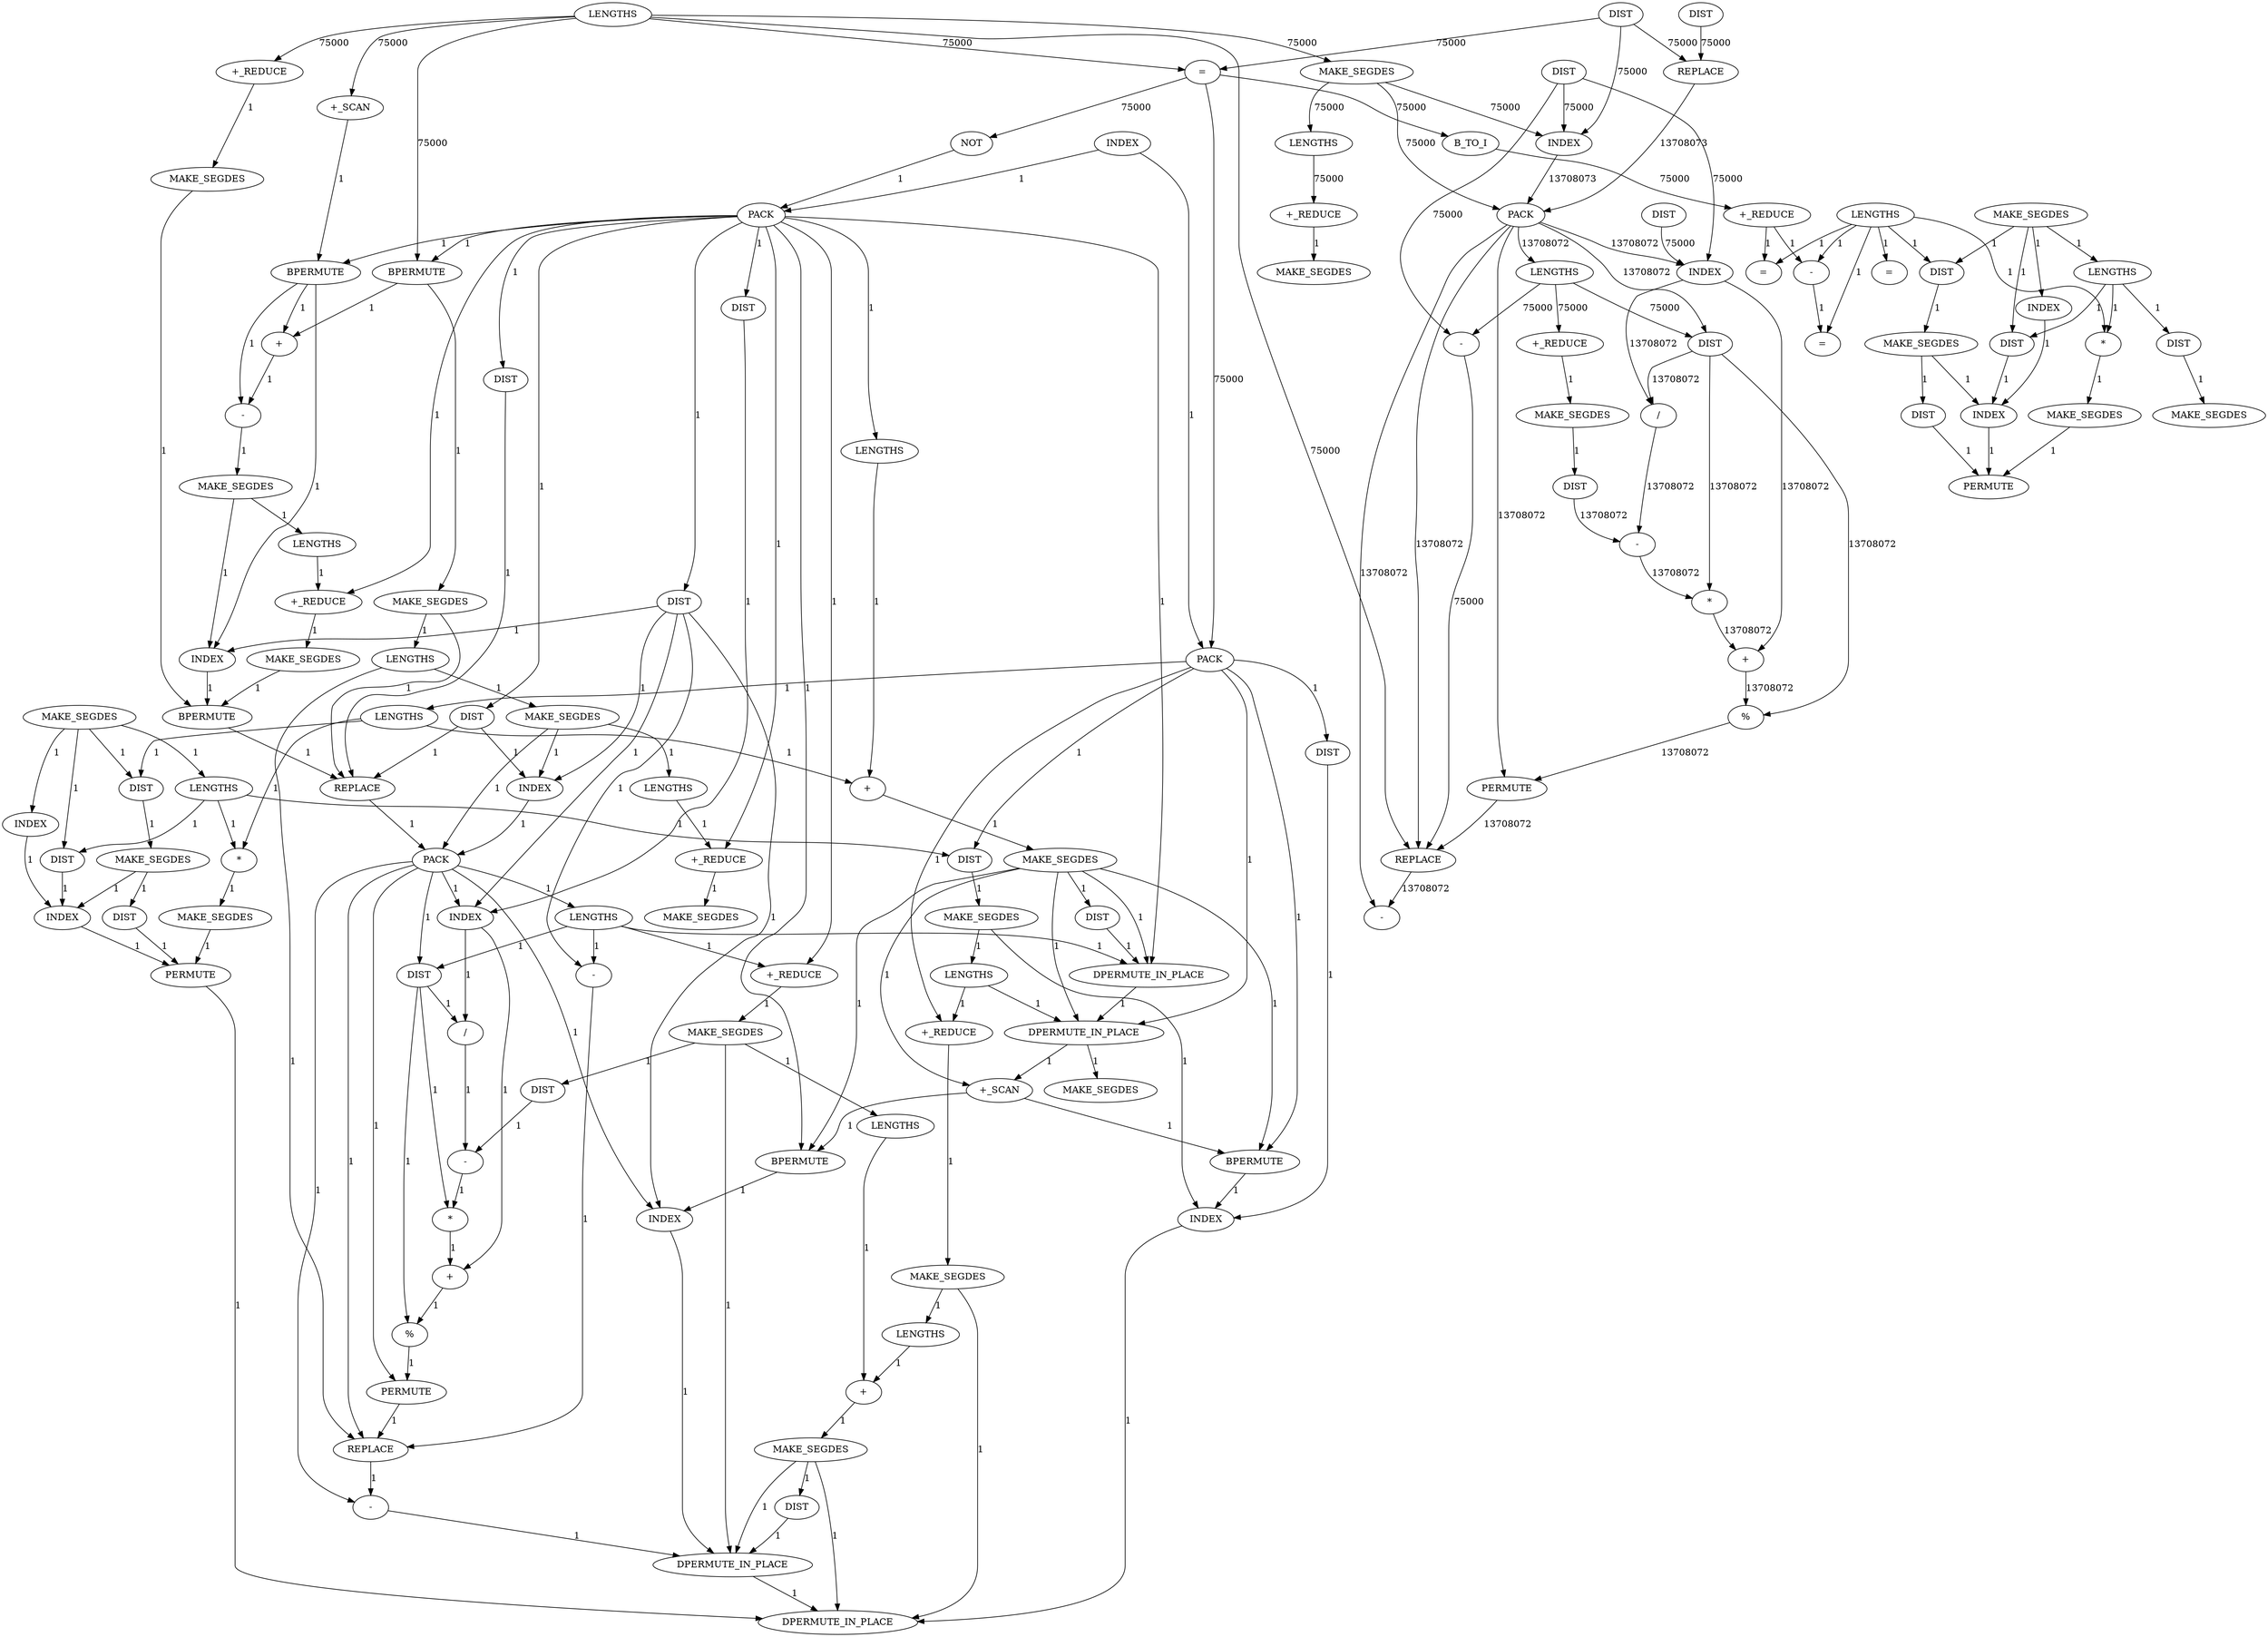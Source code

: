 digraph {
	cg_B_INST_13231 [label=LENGTHS cost=0]
	cg_B_INST_12585 [label="-" cost=70766562]
	cg_B_INST_12800 [label=MAKE_SEGDES cost=0]
	cg_B_INST_12449 [label=REPLACE cost=953052]
	cg_B_INST_12974 [label="-" cost=0]
	cg_B_INST_12582 [label="/" cost=106818493]
	cg_B_INST_12428 [label=MAKE_SEGDES cost=0]
	cg_B_INST_13234 [label=LENGTHS cost=0]
	cg_B_INST_13118 [label=BPERMUTE cost=0]
	cg_B_INST_12910 [label=DIST cost=0]
	cg_B_INST_13194 [label=INDEX cost=0]
	cg_B_INST_1588 [label="=" cost=129]
	cg_B_INST_12664 [label=MAKE_SEGDES cost=0]
	cg_B_INST_13246 [label=DIST cost=0]
	cg_B_INST_13135 [label=DIST cost=0]
	cg_B_INST_12508 [label=PACK cost=64871606]
	cg_B_INST_12768 [label="-" cost=0]
	cg_B_INST_13013 [label="-" cost=0]
	cg_B_INST_12810 [label=BPERMUTE cost=0]
	cg_B_INST_12691 [label="*" cost=0]
	cg_B_INST_12829 [label=DIST cost=0]
	cg_B_INST_13235 [label="+" cost=0]
	cg_B_INST_1565 [label=LENGTHS cost=215]
	cg_B_INST_12478 [label=INDEX cost=340001]
	cg_B_INST_1638 [label=INDEX cost=0]
	cg_B_INST_12984 [label="%" cost=0]
	cg_B_INST_1649 [label=NOT cost=0]
	cg_B_INST_16436 [label=DPERMUTE_IN_PLACE cost=0]
	cg_B_INST_12591 [label="+" cost=42912194]
	cg_B_INST_12692 [label=MAKE_SEGDES cost=0]
	cg_B_INST_13072 [label="+" cost=0]
	cg_B_INST_12356 [label=LENGTHS cost=130161]
	cg_B_INST_12852 [label=MAKE_SEGDES cost=0]
	cg_B_INST_12847 [label=LENGTHS cost=0]
	cg_B_INST_12634 [label=REPLACE cost=26828947]
	cg_B_INST_12423 [label=PERMUTE cost=0]
	cg_B_INST_12400 [label=INDEX cost=0]
	cg_B_INST_12656 [label=DIST cost=0]
	cg_B_INST_1651 [label=PACK cost=0]
	cg_B_INST_12727 [label="+_SCAN" cost=0]
	cg_B_INST_12375 [label=DIST cost=0]
	cg_B_INST_12884 [label=LENGTHS cost=0]
	cg_B_INST_12361 [label=B_TO_I cost=74906]
	cg_B_INST_12407 [label=INDEX cost=0]
	cg_B_INST_13108 [label="+_SCAN" cost=0]
	cg_B_INST_13077 [label=MAKE_SEGDES cost=0]
	cg_B_INST_13083 [label=DIST cost=0]
	cg_B_INST_12791 [label=MAKE_SEGDES cost=0]
	cg_B_INST_12646 [label=LENGTHS cost=0]
	cg_B_INST_1563 [label="=" cost=26402]
	cg_B_INST_12546 [label=INDEX cost=302247]
	cg_B_INST_12606 [label=PERMUTE cost=44295848]
	cg_B_INST_13047 [label=LENGTHS cost=0]
	cg_B_INST_1595 [label=MAKE_SEGDES cost=0]
	cg_B_INST_13071 [label=LENGTHS cost=0]
	cg_B_INST_12824 [label=DIST cost=0]
	cg_B_INST_12410 [label="*" cost=0]
	cg_B_INST_12688 [label=INDEX cost=0]
	cg_B_INST_13146 [label=INDEX cost=0]
	cg_B_INST_12411 [label=MAKE_SEGDES cost=0]
	cg_B_INST_13153 [label="+_REDUCE" cost=0]
	cg_B_INST_12789 [label="+_REDUCE" cost=0]
	cg_B_INST_12838 [label=REPLACE cost=0]
	cg_B_INST_12563 [label=MAKE_SEGDES cost=172]
	cg_B_INST_12971 [label="/" cost=0]
	cg_B_INST_12383 [label=MAKE_SEGDES cost=0]
	cg_B_INST_12995 [label=PERMUTE cost=0]
	cg_B_INST_12363 [label="+_REDUCE" cost=10320]
	cg_B_INST_12963 [label=DIST cost=0]
	cg_B_INST_12977 [label="*" cost=0]
	cg_B_INST_12952 [label=MAKE_SEGDES cost=0]
	cg_B_INST_13155 [label=MAKE_SEGDES cost=0]
	cg_B_INST_12782 [label=INDEX cost=0]
	cg_B_INST_12588 [label="*" cost=43138374]
	cg_B_INST_12403 [label=DIST cost=0]
	cg_B_INST_12886 [label="+_REDUCE" cost=0]
	cg_B_INST_12435 [label=DIST cost=387]
	cg_B_INST_12704 [label=PERMUTE cost=0]
	cg_B_INST_12595 [label="%" cost=65914012]
	cg_B_INST_16437 [label=DPERMUTE_IN_PLACE cost=0]
	cg_B_INST_1658 [label=MAKE_SEGDES cost=0]
	cg_B_INST_1643 [label=PACK cost=0]
	cg_B_INST_13275 [label=MAKE_SEGDES cost=0]
	cg_B_INST_12562 [label="+_REDUCE" cost=20941]
	cg_B_INST_13166 [label=BPERMUTE cost=0]
	cg_B_INST_12778 [label=DIST cost=0]
	cg_B_INST_12681 [label=INDEX cost=0]
	cg_B_INST_12463 [label=MAKE_SEGDES cost=45795]
	cg_B_INST_13023 [label=REPLACE cost=0]
	cg_B_INST_1601 [label="=" cost=86]
	cg_B_INST_1571 [label="-" cost=430]
	cg_B_INST_12887 [label=MAKE_SEGDES cost=0]
	cg_B_INST_12709 [label=MAKE_SEGDES cost=0]
	cg_B_INST_12771 [label=MAKE_SEGDES cost=0]
	cg_B_INST_12427 [label=DIST cost=0]
	cg_B_INST_1700 [label="-" cost=0]
	cg_B_INST_12529 [label=LENGTHS cost=91848]
	cg_B_INST_12392 [label=DIST cost=0]
	cg_B_INST_12737 [label=BPERMUTE cost=0]
	cg_B_INST_12624 [label="-" cost=190490]
	cg_B_INST_12867 [label=INDEX cost=0]
	cg_B_INST_16434 [label=DPERMUTE_IN_PLACE cost=0]
	cg_B_INST_12787 [label=LENGTHS cost=0]
	cg_B_INST_1574 [label="=" cost=989]
	cg_B_INST_12498 [label=MAKE_SEGDES cost=129]
	cg_B_INST_12497 [label="+_REDUCE" cost=12642]
	cg_B_INST_16435 [label=DPERMUTE_IN_PLACE cost=0]
	cg_B_INST_12650 [label=LENGTHS cost=0]
	cg_B_INST_12747 [label=BPERMUTE cost=0]
	cg_B_INST_12817 [label=MAKE_SEGDES cost=0]
	cg_B_INST_12951 [label="+_REDUCE" cost=0]
	cg_B_INST_12474 [label=DIST cost=43]
	cg_B_INST_12918 [label=LENGTHS cost=0]
	cg_B_INST_12708 [label=DIST cost=0]
	cg_B_INST_12673 [label=DIST cost=0]
	cg_B_INST_13240 [label=MAKE_SEGDES cost=0]
	cg_B_INST_12495 [label=LENGTHS cost=29928]
	cg_B_INST_12521 [label=DIST cost=43]
	cg_B_INST_12980 [label="+" cost=0]
	cg_B_INST_12369 [label=LENGTHS cost=0]
	cg_B_INST_12897 [label=PACK cost=0]
	cg_B_INST_12947 [label=DIST cost=0]
	cg_B_INST_12684 [label=DIST cost=0]
	cg_B_INST_12574 [label=DIST cost=86]
	cg_B_INST_12762 [label="+" cost=0]
	cg_B_INST_12558 [label=DIST cost=105651]
	cg_B_INST_1633 [label="-" cost=42254896]
	cg_B_INST_12798 [label="+_REDUCE" cost=0]
	cg_B_INST_12935 [label=INDEX cost=0]
	cg_B_INST_12359 [label=DIST cost=3655]
	cg_B_INST_13231 -> cg_B_INST_13235 [label=1 cost=1]
	cg_B_INST_12585 -> cg_B_INST_12588 [label=13708072 cost=13708072]
	cg_B_INST_12800 -> cg_B_INST_12810 [label=1 cost=1]
	cg_B_INST_12449 -> cg_B_INST_12508 [label=13708073 cost=13708073]
	cg_B_INST_12974 -> cg_B_INST_12977 [label=1 cost=1]
	cg_B_INST_12582 -> cg_B_INST_12585 [label=13708072 cost=13708072]
	cg_B_INST_13234 -> cg_B_INST_13235 [label=1 cost=1]
	cg_B_INST_13118 -> cg_B_INST_13146 [label=1 cost=1]
	cg_B_INST_12910 -> cg_B_INST_12935 [label=1 cost=1]
	cg_B_INST_13194 -> cg_B_INST_16436 [label=1 cost=1]
	cg_B_INST_12664 -> cg_B_INST_12673 [label=1 cost=1]
	cg_B_INST_12664 -> cg_B_INST_12688 [label=1 cost=1]
	cg_B_INST_13246 -> cg_B_INST_16436 [label=1 cost=1]
	cg_B_INST_13135 -> cg_B_INST_13146 [label=1 cost=1]
	cg_B_INST_12508 -> cg_B_INST_12529 [label=13708072 cost=13708072]
	cg_B_INST_12508 -> cg_B_INST_12546 [label=13708072 cost=13708072]
	cg_B_INST_12508 -> cg_B_INST_12558 [label=13708072 cost=13708072]
	cg_B_INST_12508 -> cg_B_INST_12606 [label=13708072 cost=13708072]
	cg_B_INST_12508 -> cg_B_INST_12634 [label=13708072 cost=13708072]
	cg_B_INST_12508 -> cg_B_INST_1633 [label=13708072 cost=13708072]
	cg_B_INST_12768 -> cg_B_INST_12771 [label=1 cost=1]
	cg_B_INST_13013 -> cg_B_INST_13023 [label=1 cost=1]
	cg_B_INST_12810 -> cg_B_INST_12838 [label=1 cost=1]
	cg_B_INST_12691 -> cg_B_INST_12692 [label=1 cost=1]
	cg_B_INST_12829 -> cg_B_INST_12838 [label=1 cost=1]
	cg_B_INST_12829 -> cg_B_INST_12867 [label=1 cost=1]
	cg_B_INST_13235 -> cg_B_INST_13240 [label=1 cost=1]
	cg_B_INST_1565 -> cg_B_INST_1571 [label=1 cost=1]
	cg_B_INST_1565 -> cg_B_INST_1574 [label=1 cost=1]
	cg_B_INST_1565 -> cg_B_INST_1588 [label=1 cost=1]
	cg_B_INST_1565 -> cg_B_INST_12375 [label=1 cost=1]
	cg_B_INST_1565 -> cg_B_INST_12410 [label=1 cost=1]
	cg_B_INST_1565 -> cg_B_INST_1601 [label=1 cost=1]
	cg_B_INST_12478 -> cg_B_INST_12508 [label=13708073 cost=13708073]
	cg_B_INST_1638 -> cg_B_INST_1643 [label=1 cost=1]
	cg_B_INST_1638 -> cg_B_INST_1651 [label=1 cost=1]
	cg_B_INST_12984 -> cg_B_INST_12995 [label=1 cost=1]
	cg_B_INST_1649 -> cg_B_INST_1651 [label=1 cost=1]
	cg_B_INST_16436 -> cg_B_INST_16437 [label=1 cost=1]
	cg_B_INST_12591 -> cg_B_INST_12595 [label=13708072 cost=13708072]
	cg_B_INST_12692 -> cg_B_INST_12704 [label=1 cost=1]
	cg_B_INST_13072 -> cg_B_INST_13077 [label=1 cost=1]
	cg_B_INST_12356 -> cg_B_INST_1563 [label=75000 cost=75000]
	cg_B_INST_12356 -> cg_B_INST_12463 [label=75000 cost=75000]
	cg_B_INST_12356 -> cg_B_INST_12634 [label=75000 cost=75000]
	cg_B_INST_12356 -> cg_B_INST_12727 [label=75000 cost=75000]
	cg_B_INST_12356 -> cg_B_INST_12737 [label=75000 cost=75000]
	cg_B_INST_12356 -> cg_B_INST_12798 [label=75000 cost=75000]
	cg_B_INST_12852 -> cg_B_INST_12867 [label=1 cost=1]
	cg_B_INST_12852 -> cg_B_INST_12884 [label=1 cost=1]
	cg_B_INST_12852 -> cg_B_INST_12897 [label=1 cost=1]
	cg_B_INST_12847 -> cg_B_INST_12852 [label=1 cost=1]
	cg_B_INST_12847 -> cg_B_INST_13023 [label=1 cost=1]
	cg_B_INST_12634 -> cg_B_INST_1633 [label=13708072 cost=13708072]
	cg_B_INST_12400 -> cg_B_INST_12407 [label=1 cost=1]
	cg_B_INST_12656 -> cg_B_INST_12664 [label=1 cost=1]
	cg_B_INST_1651 -> cg_B_INST_12737 [label=1 cost=1]
	cg_B_INST_1651 -> cg_B_INST_12747 [label=1 cost=1]
	cg_B_INST_1651 -> cg_B_INST_12778 [label=1 cost=1]
	cg_B_INST_1651 -> cg_B_INST_12789 [label=1 cost=1]
	cg_B_INST_1651 -> cg_B_INST_12824 [label=1 cost=1]
	cg_B_INST_1651 -> cg_B_INST_12829 [label=1 cost=1]
	cg_B_INST_1651 -> cg_B_INST_12886 [label=1 cost=1]
	cg_B_INST_1651 -> cg_B_INST_12910 [label=1 cost=1]
	cg_B_INST_1651 -> cg_B_INST_12951 [label=1 cost=1]
	cg_B_INST_1651 -> cg_B_INST_13071 [label=1 cost=1]
	cg_B_INST_1651 -> cg_B_INST_16434 [label=1 cost=1]
	cg_B_INST_1651 -> cg_B_INST_13166 [label=1 cost=1]
	cg_B_INST_12727 -> cg_B_INST_12747 [label=1 cost=1]
	cg_B_INST_12375 -> cg_B_INST_12383 [label=1 cost=1]
	cg_B_INST_12884 -> cg_B_INST_12886 [label=1 cost=1]
	cg_B_INST_12361 -> cg_B_INST_12363 [label=75000 cost=75000]
	cg_B_INST_12407 -> cg_B_INST_12423 [label=1 cost=1]
	cg_B_INST_13108 -> cg_B_INST_13118 [label=1 cost=1]
	cg_B_INST_13108 -> cg_B_INST_13166 [label=1 cost=1]
	cg_B_INST_13077 -> cg_B_INST_13083 [label=1 cost=1]
	cg_B_INST_13077 -> cg_B_INST_16434 [label=1 cost=1]
	cg_B_INST_13077 -> cg_B_INST_16435 [label=1 cost=1]
	cg_B_INST_13077 -> cg_B_INST_13108 [label=1 cost=1]
	cg_B_INST_13077 -> cg_B_INST_13118 [label=1 cost=1]
	cg_B_INST_13077 -> cg_B_INST_13166 [label=1 cost=1]
	cg_B_INST_13083 -> cg_B_INST_16434 [label=1 cost=1]
	cg_B_INST_12791 -> cg_B_INST_12810 [label=1 cost=1]
	cg_B_INST_12646 -> cg_B_INST_12656 [label=1 cost=1]
	cg_B_INST_12646 -> cg_B_INST_12691 [label=1 cost=1]
	cg_B_INST_12646 -> cg_B_INST_13072 [label=1 cost=1]
	cg_B_INST_1563 -> cg_B_INST_12361 [label=75000 cost=75000]
	cg_B_INST_1563 -> cg_B_INST_1643 [label=75000 cost=75000]
	cg_B_INST_1563 -> cg_B_INST_1649 [label=75000 cost=75000]
	cg_B_INST_12546 -> cg_B_INST_12582 [label=13708072 cost=13708072]
	cg_B_INST_12546 -> cg_B_INST_12591 [label=13708072 cost=13708072]
	cg_B_INST_12606 -> cg_B_INST_12634 [label=13708072 cost=13708072]
	cg_B_INST_13047 -> cg_B_INST_16435 [label=1 cost=1]
	cg_B_INST_13047 -> cg_B_INST_13153 [label=1 cost=1]
	cg_B_INST_1595 -> cg_B_INST_12369 [label=1 cost=1]
	cg_B_INST_1595 -> cg_B_INST_12375 [label=1 cost=1]
	cg_B_INST_1595 -> cg_B_INST_12400 [label=1 cost=1]
	cg_B_INST_1595 -> cg_B_INST_12403 [label=1 cost=1]
	cg_B_INST_13071 -> cg_B_INST_13072 [label=1 cost=1]
	cg_B_INST_12824 -> cg_B_INST_12838 [label=1 cost=1]
	cg_B_INST_12410 -> cg_B_INST_12411 [label=1 cost=1]
	cg_B_INST_12688 -> cg_B_INST_12704 [label=1 cost=1]
	cg_B_INST_13146 -> cg_B_INST_16437 [label=1 cost=1]
	cg_B_INST_12411 -> cg_B_INST_12423 [label=1 cost=1]
	cg_B_INST_13153 -> cg_B_INST_13155 [label=1 cost=1]
	cg_B_INST_12789 -> cg_B_INST_12791 [label=1 cost=1]
	cg_B_INST_12838 -> cg_B_INST_12897 [label=1 cost=1]
	cg_B_INST_12563 -> cg_B_INST_12574 [label=1 cost=1]
	cg_B_INST_12971 -> cg_B_INST_12974 [label=1 cost=1]
	cg_B_INST_12383 -> cg_B_INST_12392 [label=1 cost=1]
	cg_B_INST_12383 -> cg_B_INST_12407 [label=1 cost=1]
	cg_B_INST_12995 -> cg_B_INST_13023 [label=1 cost=1]
	cg_B_INST_12363 -> cg_B_INST_1571 [label=1 cost=1]
	cg_B_INST_12363 -> cg_B_INST_1588 [label=1 cost=1]
	cg_B_INST_12963 -> cg_B_INST_12974 [label=1 cost=1]
	cg_B_INST_12977 -> cg_B_INST_12980 [label=1 cost=1]
	cg_B_INST_12952 -> cg_B_INST_12963 [label=1 cost=1]
	cg_B_INST_12952 -> cg_B_INST_13234 [label=1 cost=1]
	cg_B_INST_12952 -> cg_B_INST_16436 [label=1 cost=1]
	cg_B_INST_13155 -> cg_B_INST_13231 [label=1 cost=1]
	cg_B_INST_13155 -> cg_B_INST_16437 [label=1 cost=1]
	cg_B_INST_12782 -> cg_B_INST_12810 [label=1 cost=1]
	cg_B_INST_12588 -> cg_B_INST_12591 [label=13708072 cost=13708072]
	cg_B_INST_12403 -> cg_B_INST_12407 [label=1 cost=1]
	cg_B_INST_12886 -> cg_B_INST_12887 [label=1 cost=1]
	cg_B_INST_12435 -> cg_B_INST_12449 [label=75000 cost=75000]
	cg_B_INST_12704 -> cg_B_INST_16437 [label=1 cost=1]
	cg_B_INST_12595 -> cg_B_INST_12606 [label=13708072 cost=13708072]
	cg_B_INST_1658 -> cg_B_INST_12650 [label=1 cost=1]
	cg_B_INST_1658 -> cg_B_INST_12656 [label=1 cost=1]
	cg_B_INST_1658 -> cg_B_INST_12681 [label=1 cost=1]
	cg_B_INST_1658 -> cg_B_INST_12684 [label=1 cost=1]
	cg_B_INST_1643 -> cg_B_INST_12646 [label=1 cost=1]
	cg_B_INST_1643 -> cg_B_INST_12708 [label=1 cost=1]
	cg_B_INST_1643 -> cg_B_INST_16435 [label=1 cost=1]
	cg_B_INST_1643 -> cg_B_INST_13118 [label=1 cost=1]
	cg_B_INST_1643 -> cg_B_INST_13135 [label=1 cost=1]
	cg_B_INST_1643 -> cg_B_INST_13153 [label=1 cost=1]
	cg_B_INST_12562 -> cg_B_INST_12563 [label=1 cost=1]
	cg_B_INST_13166 -> cg_B_INST_13194 [label=1 cost=1]
	cg_B_INST_12778 -> cg_B_INST_12782 [label=1 cost=1]
	cg_B_INST_12778 -> cg_B_INST_12867 [label=1 cost=1]
	cg_B_INST_12778 -> cg_B_INST_12935 [label=1 cost=1]
	cg_B_INST_12778 -> cg_B_INST_13013 [label=1 cost=1]
	cg_B_INST_12778 -> cg_B_INST_13194 [label=1 cost=1]
	cg_B_INST_12681 -> cg_B_INST_12688 [label=1 cost=1]
	cg_B_INST_12463 -> cg_B_INST_12478 [label=75000 cost=75000]
	cg_B_INST_12463 -> cg_B_INST_12495 [label=75000 cost=75000]
	cg_B_INST_12463 -> cg_B_INST_12508 [label=75000 cost=75000]
	cg_B_INST_13023 -> cg_B_INST_1700 [label=1 cost=1]
	cg_B_INST_1571 -> cg_B_INST_1601 [label=1 cost=1]
	cg_B_INST_12709 -> cg_B_INST_13047 [label=1 cost=1]
	cg_B_INST_12709 -> cg_B_INST_13146 [label=1 cost=1]
	cg_B_INST_12771 -> cg_B_INST_12782 [label=1 cost=1]
	cg_B_INST_12771 -> cg_B_INST_12787 [label=1 cost=1]
	cg_B_INST_12427 -> cg_B_INST_12428 [label=1 cost=1]
	cg_B_INST_1700 -> cg_B_INST_16436 [label=1 cost=1]
	cg_B_INST_12529 -> cg_B_INST_12558 [label=75000 cost=75000]
	cg_B_INST_12529 -> cg_B_INST_12562 [label=75000 cost=75000]
	cg_B_INST_12529 -> cg_B_INST_12624 [label=75000 cost=75000]
	cg_B_INST_12392 -> cg_B_INST_12423 [label=1 cost=1]
	cg_B_INST_12737 -> cg_B_INST_12762 [label=1 cost=1]
	cg_B_INST_12737 -> cg_B_INST_12817 [label=1 cost=1]
	cg_B_INST_12624 -> cg_B_INST_12634 [label=75000 cost=75000]
	cg_B_INST_12867 -> cg_B_INST_12897 [label=1 cost=1]
	cg_B_INST_16434 -> cg_B_INST_16435 [label=1 cost=1]
	cg_B_INST_12787 -> cg_B_INST_12789 [label=1 cost=1]
	cg_B_INST_12497 -> cg_B_INST_12498 [label=1 cost=1]
	cg_B_INST_16435 -> cg_B_INST_13108 [label=1 cost=1]
	cg_B_INST_16435 -> cg_B_INST_13275 [label=1 cost=1]
	cg_B_INST_12650 -> cg_B_INST_12684 [label=1 cost=1]
	cg_B_INST_12650 -> cg_B_INST_12691 [label=1 cost=1]
	cg_B_INST_12650 -> cg_B_INST_12708 [label=1 cost=1]
	cg_B_INST_12747 -> cg_B_INST_12762 [label=1 cost=1]
	cg_B_INST_12747 -> cg_B_INST_12768 [label=1 cost=1]
	cg_B_INST_12747 -> cg_B_INST_12782 [label=1 cost=1]
	cg_B_INST_12817 -> cg_B_INST_12838 [label=1 cost=1]
	cg_B_INST_12817 -> cg_B_INST_12847 [label=1 cost=1]
	cg_B_INST_12951 -> cg_B_INST_12952 [label=1 cost=1]
	cg_B_INST_12474 -> cg_B_INST_12478 [label=75000 cost=75000]
	cg_B_INST_12474 -> cg_B_INST_12546 [label=75000 cost=75000]
	cg_B_INST_12474 -> cg_B_INST_12624 [label=75000 cost=75000]
	cg_B_INST_12918 -> cg_B_INST_12947 [label=1 cost=1]
	cg_B_INST_12918 -> cg_B_INST_12951 [label=1 cost=1]
	cg_B_INST_12918 -> cg_B_INST_13013 [label=1 cost=1]
	cg_B_INST_12918 -> cg_B_INST_16434 [label=1 cost=1]
	cg_B_INST_12708 -> cg_B_INST_12709 [label=1 cost=1]
	cg_B_INST_12673 -> cg_B_INST_12704 [label=1 cost=1]
	cg_B_INST_13240 -> cg_B_INST_13246 [label=1 cost=1]
	cg_B_INST_13240 -> cg_B_INST_16436 [label=1 cost=1]
	cg_B_INST_13240 -> cg_B_INST_16437 [label=1 cost=1]
	cg_B_INST_12495 -> cg_B_INST_12497 [label=75000 cost=75000]
	cg_B_INST_12521 -> cg_B_INST_12546 [label=75000 cost=75000]
	cg_B_INST_12980 -> cg_B_INST_12984 [label=1 cost=1]
	cg_B_INST_12369 -> cg_B_INST_12403 [label=1 cost=1]
	cg_B_INST_12369 -> cg_B_INST_12410 [label=1 cost=1]
	cg_B_INST_12369 -> cg_B_INST_12427 [label=1 cost=1]
	cg_B_INST_12897 -> cg_B_INST_12918 [label=1 cost=1]
	cg_B_INST_12897 -> cg_B_INST_12935 [label=1 cost=1]
	cg_B_INST_12897 -> cg_B_INST_12947 [label=1 cost=1]
	cg_B_INST_12897 -> cg_B_INST_12995 [label=1 cost=1]
	cg_B_INST_12897 -> cg_B_INST_13023 [label=1 cost=1]
	cg_B_INST_12897 -> cg_B_INST_1700 [label=1 cost=1]
	cg_B_INST_12897 -> cg_B_INST_13194 [label=1 cost=1]
	cg_B_INST_12947 -> cg_B_INST_12971 [label=1 cost=1]
	cg_B_INST_12947 -> cg_B_INST_12977 [label=1 cost=1]
	cg_B_INST_12947 -> cg_B_INST_12984 [label=1 cost=1]
	cg_B_INST_12684 -> cg_B_INST_12688 [label=1 cost=1]
	cg_B_INST_12574 -> cg_B_INST_12585 [label=13708072 cost=13708072]
	cg_B_INST_12762 -> cg_B_INST_12768 [label=1 cost=1]
	cg_B_INST_12558 -> cg_B_INST_12582 [label=13708072 cost=13708072]
	cg_B_INST_12558 -> cg_B_INST_12588 [label=13708072 cost=13708072]
	cg_B_INST_12558 -> cg_B_INST_12595 [label=13708072 cost=13708072]
	cg_B_INST_12798 -> cg_B_INST_12800 [label=1 cost=1]
	cg_B_INST_12935 -> cg_B_INST_12971 [label=1 cost=1]
	cg_B_INST_12935 -> cg_B_INST_12980 [label=1 cost=1]
	cg_B_INST_12359 -> cg_B_INST_1563 [label=75000 cost=75000]
	cg_B_INST_12359 -> cg_B_INST_12449 [label=75000 cost=75000]
	cg_B_INST_12359 -> cg_B_INST_12478 [label=75000 cost=75000]
}
